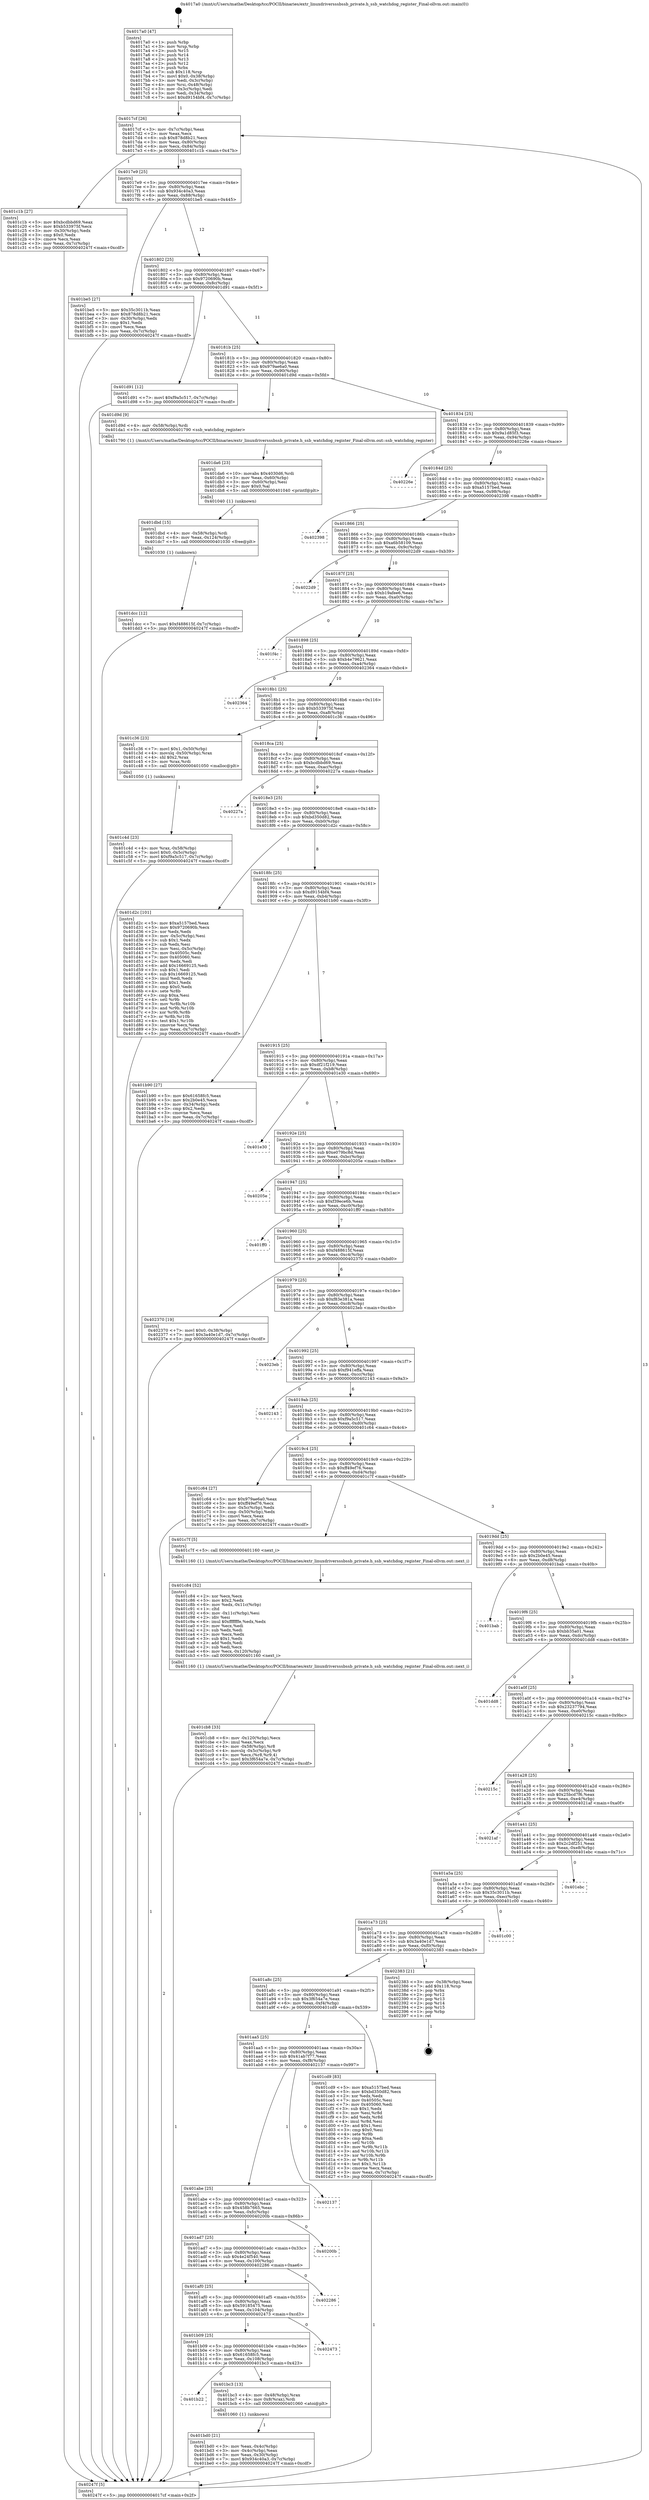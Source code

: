 digraph "0x4017a0" {
  label = "0x4017a0 (/mnt/c/Users/mathe/Desktop/tcc/POCII/binaries/extr_linuxdriversssbssb_private.h_ssb_watchdog_register_Final-ollvm.out::main(0))"
  labelloc = "t"
  node[shape=record]

  Entry [label="",width=0.3,height=0.3,shape=circle,fillcolor=black,style=filled]
  "0x4017cf" [label="{
     0x4017cf [26]\l
     | [instrs]\l
     &nbsp;&nbsp;0x4017cf \<+3\>: mov -0x7c(%rbp),%eax\l
     &nbsp;&nbsp;0x4017d2 \<+2\>: mov %eax,%ecx\l
     &nbsp;&nbsp;0x4017d4 \<+6\>: sub $0x878d8b21,%ecx\l
     &nbsp;&nbsp;0x4017da \<+3\>: mov %eax,-0x80(%rbp)\l
     &nbsp;&nbsp;0x4017dd \<+6\>: mov %ecx,-0x84(%rbp)\l
     &nbsp;&nbsp;0x4017e3 \<+6\>: je 0000000000401c1b \<main+0x47b\>\l
  }"]
  "0x401c1b" [label="{
     0x401c1b [27]\l
     | [instrs]\l
     &nbsp;&nbsp;0x401c1b \<+5\>: mov $0xbcdbbd69,%eax\l
     &nbsp;&nbsp;0x401c20 \<+5\>: mov $0xb533975f,%ecx\l
     &nbsp;&nbsp;0x401c25 \<+3\>: mov -0x30(%rbp),%edx\l
     &nbsp;&nbsp;0x401c28 \<+3\>: cmp $0x0,%edx\l
     &nbsp;&nbsp;0x401c2b \<+3\>: cmove %ecx,%eax\l
     &nbsp;&nbsp;0x401c2e \<+3\>: mov %eax,-0x7c(%rbp)\l
     &nbsp;&nbsp;0x401c31 \<+5\>: jmp 000000000040247f \<main+0xcdf\>\l
  }"]
  "0x4017e9" [label="{
     0x4017e9 [25]\l
     | [instrs]\l
     &nbsp;&nbsp;0x4017e9 \<+5\>: jmp 00000000004017ee \<main+0x4e\>\l
     &nbsp;&nbsp;0x4017ee \<+3\>: mov -0x80(%rbp),%eax\l
     &nbsp;&nbsp;0x4017f1 \<+5\>: sub $0x934c40a3,%eax\l
     &nbsp;&nbsp;0x4017f6 \<+6\>: mov %eax,-0x88(%rbp)\l
     &nbsp;&nbsp;0x4017fc \<+6\>: je 0000000000401be5 \<main+0x445\>\l
  }"]
  Exit [label="",width=0.3,height=0.3,shape=circle,fillcolor=black,style=filled,peripheries=2]
  "0x401be5" [label="{
     0x401be5 [27]\l
     | [instrs]\l
     &nbsp;&nbsp;0x401be5 \<+5\>: mov $0x35c3011b,%eax\l
     &nbsp;&nbsp;0x401bea \<+5\>: mov $0x878d8b21,%ecx\l
     &nbsp;&nbsp;0x401bef \<+3\>: mov -0x30(%rbp),%edx\l
     &nbsp;&nbsp;0x401bf2 \<+3\>: cmp $0x1,%edx\l
     &nbsp;&nbsp;0x401bf5 \<+3\>: cmovl %ecx,%eax\l
     &nbsp;&nbsp;0x401bf8 \<+3\>: mov %eax,-0x7c(%rbp)\l
     &nbsp;&nbsp;0x401bfb \<+5\>: jmp 000000000040247f \<main+0xcdf\>\l
  }"]
  "0x401802" [label="{
     0x401802 [25]\l
     | [instrs]\l
     &nbsp;&nbsp;0x401802 \<+5\>: jmp 0000000000401807 \<main+0x67\>\l
     &nbsp;&nbsp;0x401807 \<+3\>: mov -0x80(%rbp),%eax\l
     &nbsp;&nbsp;0x40180a \<+5\>: sub $0x9720690b,%eax\l
     &nbsp;&nbsp;0x40180f \<+6\>: mov %eax,-0x8c(%rbp)\l
     &nbsp;&nbsp;0x401815 \<+6\>: je 0000000000401d91 \<main+0x5f1\>\l
  }"]
  "0x401dcc" [label="{
     0x401dcc [12]\l
     | [instrs]\l
     &nbsp;&nbsp;0x401dcc \<+7\>: movl $0xf488615f,-0x7c(%rbp)\l
     &nbsp;&nbsp;0x401dd3 \<+5\>: jmp 000000000040247f \<main+0xcdf\>\l
  }"]
  "0x401d91" [label="{
     0x401d91 [12]\l
     | [instrs]\l
     &nbsp;&nbsp;0x401d91 \<+7\>: movl $0xf9a5c517,-0x7c(%rbp)\l
     &nbsp;&nbsp;0x401d98 \<+5\>: jmp 000000000040247f \<main+0xcdf\>\l
  }"]
  "0x40181b" [label="{
     0x40181b [25]\l
     | [instrs]\l
     &nbsp;&nbsp;0x40181b \<+5\>: jmp 0000000000401820 \<main+0x80\>\l
     &nbsp;&nbsp;0x401820 \<+3\>: mov -0x80(%rbp),%eax\l
     &nbsp;&nbsp;0x401823 \<+5\>: sub $0x979ae6a0,%eax\l
     &nbsp;&nbsp;0x401828 \<+6\>: mov %eax,-0x90(%rbp)\l
     &nbsp;&nbsp;0x40182e \<+6\>: je 0000000000401d9d \<main+0x5fd\>\l
  }"]
  "0x401dbd" [label="{
     0x401dbd [15]\l
     | [instrs]\l
     &nbsp;&nbsp;0x401dbd \<+4\>: mov -0x58(%rbp),%rdi\l
     &nbsp;&nbsp;0x401dc1 \<+6\>: mov %eax,-0x124(%rbp)\l
     &nbsp;&nbsp;0x401dc7 \<+5\>: call 0000000000401030 \<free@plt\>\l
     | [calls]\l
     &nbsp;&nbsp;0x401030 \{1\} (unknown)\l
  }"]
  "0x401d9d" [label="{
     0x401d9d [9]\l
     | [instrs]\l
     &nbsp;&nbsp;0x401d9d \<+4\>: mov -0x58(%rbp),%rdi\l
     &nbsp;&nbsp;0x401da1 \<+5\>: call 0000000000401790 \<ssb_watchdog_register\>\l
     | [calls]\l
     &nbsp;&nbsp;0x401790 \{1\} (/mnt/c/Users/mathe/Desktop/tcc/POCII/binaries/extr_linuxdriversssbssb_private.h_ssb_watchdog_register_Final-ollvm.out::ssb_watchdog_register)\l
  }"]
  "0x401834" [label="{
     0x401834 [25]\l
     | [instrs]\l
     &nbsp;&nbsp;0x401834 \<+5\>: jmp 0000000000401839 \<main+0x99\>\l
     &nbsp;&nbsp;0x401839 \<+3\>: mov -0x80(%rbp),%eax\l
     &nbsp;&nbsp;0x40183c \<+5\>: sub $0x9a1d85f3,%eax\l
     &nbsp;&nbsp;0x401841 \<+6\>: mov %eax,-0x94(%rbp)\l
     &nbsp;&nbsp;0x401847 \<+6\>: je 000000000040226e \<main+0xace\>\l
  }"]
  "0x401da6" [label="{
     0x401da6 [23]\l
     | [instrs]\l
     &nbsp;&nbsp;0x401da6 \<+10\>: movabs $0x4030d6,%rdi\l
     &nbsp;&nbsp;0x401db0 \<+3\>: mov %eax,-0x60(%rbp)\l
     &nbsp;&nbsp;0x401db3 \<+3\>: mov -0x60(%rbp),%esi\l
     &nbsp;&nbsp;0x401db6 \<+2\>: mov $0x0,%al\l
     &nbsp;&nbsp;0x401db8 \<+5\>: call 0000000000401040 \<printf@plt\>\l
     | [calls]\l
     &nbsp;&nbsp;0x401040 \{1\} (unknown)\l
  }"]
  "0x40226e" [label="{
     0x40226e\l
  }", style=dashed]
  "0x40184d" [label="{
     0x40184d [25]\l
     | [instrs]\l
     &nbsp;&nbsp;0x40184d \<+5\>: jmp 0000000000401852 \<main+0xb2\>\l
     &nbsp;&nbsp;0x401852 \<+3\>: mov -0x80(%rbp),%eax\l
     &nbsp;&nbsp;0x401855 \<+5\>: sub $0xa5157bed,%eax\l
     &nbsp;&nbsp;0x40185a \<+6\>: mov %eax,-0x98(%rbp)\l
     &nbsp;&nbsp;0x401860 \<+6\>: je 0000000000402398 \<main+0xbf8\>\l
  }"]
  "0x401cb8" [label="{
     0x401cb8 [33]\l
     | [instrs]\l
     &nbsp;&nbsp;0x401cb8 \<+6\>: mov -0x120(%rbp),%ecx\l
     &nbsp;&nbsp;0x401cbe \<+3\>: imul %eax,%ecx\l
     &nbsp;&nbsp;0x401cc1 \<+4\>: mov -0x58(%rbp),%r8\l
     &nbsp;&nbsp;0x401cc5 \<+4\>: movslq -0x5c(%rbp),%r9\l
     &nbsp;&nbsp;0x401cc9 \<+4\>: mov %ecx,(%r8,%r9,4)\l
     &nbsp;&nbsp;0x401ccd \<+7\>: movl $0x3f654a7e,-0x7c(%rbp)\l
     &nbsp;&nbsp;0x401cd4 \<+5\>: jmp 000000000040247f \<main+0xcdf\>\l
  }"]
  "0x402398" [label="{
     0x402398\l
  }", style=dashed]
  "0x401866" [label="{
     0x401866 [25]\l
     | [instrs]\l
     &nbsp;&nbsp;0x401866 \<+5\>: jmp 000000000040186b \<main+0xcb\>\l
     &nbsp;&nbsp;0x40186b \<+3\>: mov -0x80(%rbp),%eax\l
     &nbsp;&nbsp;0x40186e \<+5\>: sub $0xa6b58109,%eax\l
     &nbsp;&nbsp;0x401873 \<+6\>: mov %eax,-0x9c(%rbp)\l
     &nbsp;&nbsp;0x401879 \<+6\>: je 00000000004022d9 \<main+0xb39\>\l
  }"]
  "0x401c84" [label="{
     0x401c84 [52]\l
     | [instrs]\l
     &nbsp;&nbsp;0x401c84 \<+2\>: xor %ecx,%ecx\l
     &nbsp;&nbsp;0x401c86 \<+5\>: mov $0x2,%edx\l
     &nbsp;&nbsp;0x401c8b \<+6\>: mov %edx,-0x11c(%rbp)\l
     &nbsp;&nbsp;0x401c91 \<+1\>: cltd\l
     &nbsp;&nbsp;0x401c92 \<+6\>: mov -0x11c(%rbp),%esi\l
     &nbsp;&nbsp;0x401c98 \<+2\>: idiv %esi\l
     &nbsp;&nbsp;0x401c9a \<+6\>: imul $0xfffffffe,%edx,%edx\l
     &nbsp;&nbsp;0x401ca0 \<+2\>: mov %ecx,%edi\l
     &nbsp;&nbsp;0x401ca2 \<+2\>: sub %edx,%edi\l
     &nbsp;&nbsp;0x401ca4 \<+2\>: mov %ecx,%edx\l
     &nbsp;&nbsp;0x401ca6 \<+3\>: sub $0x1,%edx\l
     &nbsp;&nbsp;0x401ca9 \<+2\>: add %edx,%edi\l
     &nbsp;&nbsp;0x401cab \<+2\>: sub %edi,%ecx\l
     &nbsp;&nbsp;0x401cad \<+6\>: mov %ecx,-0x120(%rbp)\l
     &nbsp;&nbsp;0x401cb3 \<+5\>: call 0000000000401160 \<next_i\>\l
     | [calls]\l
     &nbsp;&nbsp;0x401160 \{1\} (/mnt/c/Users/mathe/Desktop/tcc/POCII/binaries/extr_linuxdriversssbssb_private.h_ssb_watchdog_register_Final-ollvm.out::next_i)\l
  }"]
  "0x4022d9" [label="{
     0x4022d9\l
  }", style=dashed]
  "0x40187f" [label="{
     0x40187f [25]\l
     | [instrs]\l
     &nbsp;&nbsp;0x40187f \<+5\>: jmp 0000000000401884 \<main+0xe4\>\l
     &nbsp;&nbsp;0x401884 \<+3\>: mov -0x80(%rbp),%eax\l
     &nbsp;&nbsp;0x401887 \<+5\>: sub $0xb19afee6,%eax\l
     &nbsp;&nbsp;0x40188c \<+6\>: mov %eax,-0xa0(%rbp)\l
     &nbsp;&nbsp;0x401892 \<+6\>: je 0000000000401f4c \<main+0x7ac\>\l
  }"]
  "0x401c4d" [label="{
     0x401c4d [23]\l
     | [instrs]\l
     &nbsp;&nbsp;0x401c4d \<+4\>: mov %rax,-0x58(%rbp)\l
     &nbsp;&nbsp;0x401c51 \<+7\>: movl $0x0,-0x5c(%rbp)\l
     &nbsp;&nbsp;0x401c58 \<+7\>: movl $0xf9a5c517,-0x7c(%rbp)\l
     &nbsp;&nbsp;0x401c5f \<+5\>: jmp 000000000040247f \<main+0xcdf\>\l
  }"]
  "0x401f4c" [label="{
     0x401f4c\l
  }", style=dashed]
  "0x401898" [label="{
     0x401898 [25]\l
     | [instrs]\l
     &nbsp;&nbsp;0x401898 \<+5\>: jmp 000000000040189d \<main+0xfd\>\l
     &nbsp;&nbsp;0x40189d \<+3\>: mov -0x80(%rbp),%eax\l
     &nbsp;&nbsp;0x4018a0 \<+5\>: sub $0xb4e79621,%eax\l
     &nbsp;&nbsp;0x4018a5 \<+6\>: mov %eax,-0xa4(%rbp)\l
     &nbsp;&nbsp;0x4018ab \<+6\>: je 0000000000402364 \<main+0xbc4\>\l
  }"]
  "0x401bd0" [label="{
     0x401bd0 [21]\l
     | [instrs]\l
     &nbsp;&nbsp;0x401bd0 \<+3\>: mov %eax,-0x4c(%rbp)\l
     &nbsp;&nbsp;0x401bd3 \<+3\>: mov -0x4c(%rbp),%eax\l
     &nbsp;&nbsp;0x401bd6 \<+3\>: mov %eax,-0x30(%rbp)\l
     &nbsp;&nbsp;0x401bd9 \<+7\>: movl $0x934c40a3,-0x7c(%rbp)\l
     &nbsp;&nbsp;0x401be0 \<+5\>: jmp 000000000040247f \<main+0xcdf\>\l
  }"]
  "0x402364" [label="{
     0x402364\l
  }", style=dashed]
  "0x4018b1" [label="{
     0x4018b1 [25]\l
     | [instrs]\l
     &nbsp;&nbsp;0x4018b1 \<+5\>: jmp 00000000004018b6 \<main+0x116\>\l
     &nbsp;&nbsp;0x4018b6 \<+3\>: mov -0x80(%rbp),%eax\l
     &nbsp;&nbsp;0x4018b9 \<+5\>: sub $0xb533975f,%eax\l
     &nbsp;&nbsp;0x4018be \<+6\>: mov %eax,-0xa8(%rbp)\l
     &nbsp;&nbsp;0x4018c4 \<+6\>: je 0000000000401c36 \<main+0x496\>\l
  }"]
  "0x401b22" [label="{
     0x401b22\l
  }", style=dashed]
  "0x401c36" [label="{
     0x401c36 [23]\l
     | [instrs]\l
     &nbsp;&nbsp;0x401c36 \<+7\>: movl $0x1,-0x50(%rbp)\l
     &nbsp;&nbsp;0x401c3d \<+4\>: movslq -0x50(%rbp),%rax\l
     &nbsp;&nbsp;0x401c41 \<+4\>: shl $0x2,%rax\l
     &nbsp;&nbsp;0x401c45 \<+3\>: mov %rax,%rdi\l
     &nbsp;&nbsp;0x401c48 \<+5\>: call 0000000000401050 \<malloc@plt\>\l
     | [calls]\l
     &nbsp;&nbsp;0x401050 \{1\} (unknown)\l
  }"]
  "0x4018ca" [label="{
     0x4018ca [25]\l
     | [instrs]\l
     &nbsp;&nbsp;0x4018ca \<+5\>: jmp 00000000004018cf \<main+0x12f\>\l
     &nbsp;&nbsp;0x4018cf \<+3\>: mov -0x80(%rbp),%eax\l
     &nbsp;&nbsp;0x4018d2 \<+5\>: sub $0xbcdbbd69,%eax\l
     &nbsp;&nbsp;0x4018d7 \<+6\>: mov %eax,-0xac(%rbp)\l
     &nbsp;&nbsp;0x4018dd \<+6\>: je 000000000040227a \<main+0xada\>\l
  }"]
  "0x401bc3" [label="{
     0x401bc3 [13]\l
     | [instrs]\l
     &nbsp;&nbsp;0x401bc3 \<+4\>: mov -0x48(%rbp),%rax\l
     &nbsp;&nbsp;0x401bc7 \<+4\>: mov 0x8(%rax),%rdi\l
     &nbsp;&nbsp;0x401bcb \<+5\>: call 0000000000401060 \<atoi@plt\>\l
     | [calls]\l
     &nbsp;&nbsp;0x401060 \{1\} (unknown)\l
  }"]
  "0x40227a" [label="{
     0x40227a\l
  }", style=dashed]
  "0x4018e3" [label="{
     0x4018e3 [25]\l
     | [instrs]\l
     &nbsp;&nbsp;0x4018e3 \<+5\>: jmp 00000000004018e8 \<main+0x148\>\l
     &nbsp;&nbsp;0x4018e8 \<+3\>: mov -0x80(%rbp),%eax\l
     &nbsp;&nbsp;0x4018eb \<+5\>: sub $0xbd350d82,%eax\l
     &nbsp;&nbsp;0x4018f0 \<+6\>: mov %eax,-0xb0(%rbp)\l
     &nbsp;&nbsp;0x4018f6 \<+6\>: je 0000000000401d2c \<main+0x58c\>\l
  }"]
  "0x401b09" [label="{
     0x401b09 [25]\l
     | [instrs]\l
     &nbsp;&nbsp;0x401b09 \<+5\>: jmp 0000000000401b0e \<main+0x36e\>\l
     &nbsp;&nbsp;0x401b0e \<+3\>: mov -0x80(%rbp),%eax\l
     &nbsp;&nbsp;0x401b11 \<+5\>: sub $0x61658fc5,%eax\l
     &nbsp;&nbsp;0x401b16 \<+6\>: mov %eax,-0x108(%rbp)\l
     &nbsp;&nbsp;0x401b1c \<+6\>: je 0000000000401bc3 \<main+0x423\>\l
  }"]
  "0x401d2c" [label="{
     0x401d2c [101]\l
     | [instrs]\l
     &nbsp;&nbsp;0x401d2c \<+5\>: mov $0xa5157bed,%eax\l
     &nbsp;&nbsp;0x401d31 \<+5\>: mov $0x9720690b,%ecx\l
     &nbsp;&nbsp;0x401d36 \<+2\>: xor %edx,%edx\l
     &nbsp;&nbsp;0x401d38 \<+3\>: mov -0x5c(%rbp),%esi\l
     &nbsp;&nbsp;0x401d3b \<+3\>: sub $0x1,%edx\l
     &nbsp;&nbsp;0x401d3e \<+2\>: sub %edx,%esi\l
     &nbsp;&nbsp;0x401d40 \<+3\>: mov %esi,-0x5c(%rbp)\l
     &nbsp;&nbsp;0x401d43 \<+7\>: mov 0x40505c,%edx\l
     &nbsp;&nbsp;0x401d4a \<+7\>: mov 0x405060,%esi\l
     &nbsp;&nbsp;0x401d51 \<+2\>: mov %edx,%edi\l
     &nbsp;&nbsp;0x401d53 \<+6\>: add $0x16669125,%edi\l
     &nbsp;&nbsp;0x401d59 \<+3\>: sub $0x1,%edi\l
     &nbsp;&nbsp;0x401d5c \<+6\>: sub $0x16669125,%edi\l
     &nbsp;&nbsp;0x401d62 \<+3\>: imul %edi,%edx\l
     &nbsp;&nbsp;0x401d65 \<+3\>: and $0x1,%edx\l
     &nbsp;&nbsp;0x401d68 \<+3\>: cmp $0x0,%edx\l
     &nbsp;&nbsp;0x401d6b \<+4\>: sete %r8b\l
     &nbsp;&nbsp;0x401d6f \<+3\>: cmp $0xa,%esi\l
     &nbsp;&nbsp;0x401d72 \<+4\>: setl %r9b\l
     &nbsp;&nbsp;0x401d76 \<+3\>: mov %r8b,%r10b\l
     &nbsp;&nbsp;0x401d79 \<+3\>: and %r9b,%r10b\l
     &nbsp;&nbsp;0x401d7c \<+3\>: xor %r9b,%r8b\l
     &nbsp;&nbsp;0x401d7f \<+3\>: or %r8b,%r10b\l
     &nbsp;&nbsp;0x401d82 \<+4\>: test $0x1,%r10b\l
     &nbsp;&nbsp;0x401d86 \<+3\>: cmovne %ecx,%eax\l
     &nbsp;&nbsp;0x401d89 \<+3\>: mov %eax,-0x7c(%rbp)\l
     &nbsp;&nbsp;0x401d8c \<+5\>: jmp 000000000040247f \<main+0xcdf\>\l
  }"]
  "0x4018fc" [label="{
     0x4018fc [25]\l
     | [instrs]\l
     &nbsp;&nbsp;0x4018fc \<+5\>: jmp 0000000000401901 \<main+0x161\>\l
     &nbsp;&nbsp;0x401901 \<+3\>: mov -0x80(%rbp),%eax\l
     &nbsp;&nbsp;0x401904 \<+5\>: sub $0xd9154bf4,%eax\l
     &nbsp;&nbsp;0x401909 \<+6\>: mov %eax,-0xb4(%rbp)\l
     &nbsp;&nbsp;0x40190f \<+6\>: je 0000000000401b90 \<main+0x3f0\>\l
  }"]
  "0x402473" [label="{
     0x402473\l
  }", style=dashed]
  "0x401b90" [label="{
     0x401b90 [27]\l
     | [instrs]\l
     &nbsp;&nbsp;0x401b90 \<+5\>: mov $0x61658fc5,%eax\l
     &nbsp;&nbsp;0x401b95 \<+5\>: mov $0x2b0e45,%ecx\l
     &nbsp;&nbsp;0x401b9a \<+3\>: mov -0x34(%rbp),%edx\l
     &nbsp;&nbsp;0x401b9d \<+3\>: cmp $0x2,%edx\l
     &nbsp;&nbsp;0x401ba0 \<+3\>: cmovne %ecx,%eax\l
     &nbsp;&nbsp;0x401ba3 \<+3\>: mov %eax,-0x7c(%rbp)\l
     &nbsp;&nbsp;0x401ba6 \<+5\>: jmp 000000000040247f \<main+0xcdf\>\l
  }"]
  "0x401915" [label="{
     0x401915 [25]\l
     | [instrs]\l
     &nbsp;&nbsp;0x401915 \<+5\>: jmp 000000000040191a \<main+0x17a\>\l
     &nbsp;&nbsp;0x40191a \<+3\>: mov -0x80(%rbp),%eax\l
     &nbsp;&nbsp;0x40191d \<+5\>: sub $0xdf21f219,%eax\l
     &nbsp;&nbsp;0x401922 \<+6\>: mov %eax,-0xb8(%rbp)\l
     &nbsp;&nbsp;0x401928 \<+6\>: je 0000000000401e30 \<main+0x690\>\l
  }"]
  "0x40247f" [label="{
     0x40247f [5]\l
     | [instrs]\l
     &nbsp;&nbsp;0x40247f \<+5\>: jmp 00000000004017cf \<main+0x2f\>\l
  }"]
  "0x4017a0" [label="{
     0x4017a0 [47]\l
     | [instrs]\l
     &nbsp;&nbsp;0x4017a0 \<+1\>: push %rbp\l
     &nbsp;&nbsp;0x4017a1 \<+3\>: mov %rsp,%rbp\l
     &nbsp;&nbsp;0x4017a4 \<+2\>: push %r15\l
     &nbsp;&nbsp;0x4017a6 \<+2\>: push %r14\l
     &nbsp;&nbsp;0x4017a8 \<+2\>: push %r13\l
     &nbsp;&nbsp;0x4017aa \<+2\>: push %r12\l
     &nbsp;&nbsp;0x4017ac \<+1\>: push %rbx\l
     &nbsp;&nbsp;0x4017ad \<+7\>: sub $0x118,%rsp\l
     &nbsp;&nbsp;0x4017b4 \<+7\>: movl $0x0,-0x38(%rbp)\l
     &nbsp;&nbsp;0x4017bb \<+3\>: mov %edi,-0x3c(%rbp)\l
     &nbsp;&nbsp;0x4017be \<+4\>: mov %rsi,-0x48(%rbp)\l
     &nbsp;&nbsp;0x4017c2 \<+3\>: mov -0x3c(%rbp),%edi\l
     &nbsp;&nbsp;0x4017c5 \<+3\>: mov %edi,-0x34(%rbp)\l
     &nbsp;&nbsp;0x4017c8 \<+7\>: movl $0xd9154bf4,-0x7c(%rbp)\l
  }"]
  "0x401af0" [label="{
     0x401af0 [25]\l
     | [instrs]\l
     &nbsp;&nbsp;0x401af0 \<+5\>: jmp 0000000000401af5 \<main+0x355\>\l
     &nbsp;&nbsp;0x401af5 \<+3\>: mov -0x80(%rbp),%eax\l
     &nbsp;&nbsp;0x401af8 \<+5\>: sub $0x59185475,%eax\l
     &nbsp;&nbsp;0x401afd \<+6\>: mov %eax,-0x104(%rbp)\l
     &nbsp;&nbsp;0x401b03 \<+6\>: je 0000000000402473 \<main+0xcd3\>\l
  }"]
  "0x401e30" [label="{
     0x401e30\l
  }", style=dashed]
  "0x40192e" [label="{
     0x40192e [25]\l
     | [instrs]\l
     &nbsp;&nbsp;0x40192e \<+5\>: jmp 0000000000401933 \<main+0x193\>\l
     &nbsp;&nbsp;0x401933 \<+3\>: mov -0x80(%rbp),%eax\l
     &nbsp;&nbsp;0x401936 \<+5\>: sub $0xe079bc8d,%eax\l
     &nbsp;&nbsp;0x40193b \<+6\>: mov %eax,-0xbc(%rbp)\l
     &nbsp;&nbsp;0x401941 \<+6\>: je 000000000040205e \<main+0x8be\>\l
  }"]
  "0x402286" [label="{
     0x402286\l
  }", style=dashed]
  "0x40205e" [label="{
     0x40205e\l
  }", style=dashed]
  "0x401947" [label="{
     0x401947 [25]\l
     | [instrs]\l
     &nbsp;&nbsp;0x401947 \<+5\>: jmp 000000000040194c \<main+0x1ac\>\l
     &nbsp;&nbsp;0x40194c \<+3\>: mov -0x80(%rbp),%eax\l
     &nbsp;&nbsp;0x40194f \<+5\>: sub $0xf39ece6b,%eax\l
     &nbsp;&nbsp;0x401954 \<+6\>: mov %eax,-0xc0(%rbp)\l
     &nbsp;&nbsp;0x40195a \<+6\>: je 0000000000401ff0 \<main+0x850\>\l
  }"]
  "0x401ad7" [label="{
     0x401ad7 [25]\l
     | [instrs]\l
     &nbsp;&nbsp;0x401ad7 \<+5\>: jmp 0000000000401adc \<main+0x33c\>\l
     &nbsp;&nbsp;0x401adc \<+3\>: mov -0x80(%rbp),%eax\l
     &nbsp;&nbsp;0x401adf \<+5\>: sub $0x4e24f540,%eax\l
     &nbsp;&nbsp;0x401ae4 \<+6\>: mov %eax,-0x100(%rbp)\l
     &nbsp;&nbsp;0x401aea \<+6\>: je 0000000000402286 \<main+0xae6\>\l
  }"]
  "0x401ff0" [label="{
     0x401ff0\l
  }", style=dashed]
  "0x401960" [label="{
     0x401960 [25]\l
     | [instrs]\l
     &nbsp;&nbsp;0x401960 \<+5\>: jmp 0000000000401965 \<main+0x1c5\>\l
     &nbsp;&nbsp;0x401965 \<+3\>: mov -0x80(%rbp),%eax\l
     &nbsp;&nbsp;0x401968 \<+5\>: sub $0xf488615f,%eax\l
     &nbsp;&nbsp;0x40196d \<+6\>: mov %eax,-0xc4(%rbp)\l
     &nbsp;&nbsp;0x401973 \<+6\>: je 0000000000402370 \<main+0xbd0\>\l
  }"]
  "0x40200b" [label="{
     0x40200b\l
  }", style=dashed]
  "0x402370" [label="{
     0x402370 [19]\l
     | [instrs]\l
     &nbsp;&nbsp;0x402370 \<+7\>: movl $0x0,-0x38(%rbp)\l
     &nbsp;&nbsp;0x402377 \<+7\>: movl $0x3a40e1d7,-0x7c(%rbp)\l
     &nbsp;&nbsp;0x40237e \<+5\>: jmp 000000000040247f \<main+0xcdf\>\l
  }"]
  "0x401979" [label="{
     0x401979 [25]\l
     | [instrs]\l
     &nbsp;&nbsp;0x401979 \<+5\>: jmp 000000000040197e \<main+0x1de\>\l
     &nbsp;&nbsp;0x40197e \<+3\>: mov -0x80(%rbp),%eax\l
     &nbsp;&nbsp;0x401981 \<+5\>: sub $0xf83e381a,%eax\l
     &nbsp;&nbsp;0x401986 \<+6\>: mov %eax,-0xc8(%rbp)\l
     &nbsp;&nbsp;0x40198c \<+6\>: je 00000000004023eb \<main+0xc4b\>\l
  }"]
  "0x401abe" [label="{
     0x401abe [25]\l
     | [instrs]\l
     &nbsp;&nbsp;0x401abe \<+5\>: jmp 0000000000401ac3 \<main+0x323\>\l
     &nbsp;&nbsp;0x401ac3 \<+3\>: mov -0x80(%rbp),%eax\l
     &nbsp;&nbsp;0x401ac6 \<+5\>: sub $0x458b7665,%eax\l
     &nbsp;&nbsp;0x401acb \<+6\>: mov %eax,-0xfc(%rbp)\l
     &nbsp;&nbsp;0x401ad1 \<+6\>: je 000000000040200b \<main+0x86b\>\l
  }"]
  "0x4023eb" [label="{
     0x4023eb\l
  }", style=dashed]
  "0x401992" [label="{
     0x401992 [25]\l
     | [instrs]\l
     &nbsp;&nbsp;0x401992 \<+5\>: jmp 0000000000401997 \<main+0x1f7\>\l
     &nbsp;&nbsp;0x401997 \<+3\>: mov -0x80(%rbp),%eax\l
     &nbsp;&nbsp;0x40199a \<+5\>: sub $0xf941effa,%eax\l
     &nbsp;&nbsp;0x40199f \<+6\>: mov %eax,-0xcc(%rbp)\l
     &nbsp;&nbsp;0x4019a5 \<+6\>: je 0000000000402143 \<main+0x9a3\>\l
  }"]
  "0x402137" [label="{
     0x402137\l
  }", style=dashed]
  "0x402143" [label="{
     0x402143\l
  }", style=dashed]
  "0x4019ab" [label="{
     0x4019ab [25]\l
     | [instrs]\l
     &nbsp;&nbsp;0x4019ab \<+5\>: jmp 00000000004019b0 \<main+0x210\>\l
     &nbsp;&nbsp;0x4019b0 \<+3\>: mov -0x80(%rbp),%eax\l
     &nbsp;&nbsp;0x4019b3 \<+5\>: sub $0xf9a5c517,%eax\l
     &nbsp;&nbsp;0x4019b8 \<+6\>: mov %eax,-0xd0(%rbp)\l
     &nbsp;&nbsp;0x4019be \<+6\>: je 0000000000401c64 \<main+0x4c4\>\l
  }"]
  "0x401aa5" [label="{
     0x401aa5 [25]\l
     | [instrs]\l
     &nbsp;&nbsp;0x401aa5 \<+5\>: jmp 0000000000401aaa \<main+0x30a\>\l
     &nbsp;&nbsp;0x401aaa \<+3\>: mov -0x80(%rbp),%eax\l
     &nbsp;&nbsp;0x401aad \<+5\>: sub $0x41ab7f77,%eax\l
     &nbsp;&nbsp;0x401ab2 \<+6\>: mov %eax,-0xf8(%rbp)\l
     &nbsp;&nbsp;0x401ab8 \<+6\>: je 0000000000402137 \<main+0x997\>\l
  }"]
  "0x401c64" [label="{
     0x401c64 [27]\l
     | [instrs]\l
     &nbsp;&nbsp;0x401c64 \<+5\>: mov $0x979ae6a0,%eax\l
     &nbsp;&nbsp;0x401c69 \<+5\>: mov $0xff49ef76,%ecx\l
     &nbsp;&nbsp;0x401c6e \<+3\>: mov -0x5c(%rbp),%edx\l
     &nbsp;&nbsp;0x401c71 \<+3\>: cmp -0x50(%rbp),%edx\l
     &nbsp;&nbsp;0x401c74 \<+3\>: cmovl %ecx,%eax\l
     &nbsp;&nbsp;0x401c77 \<+3\>: mov %eax,-0x7c(%rbp)\l
     &nbsp;&nbsp;0x401c7a \<+5\>: jmp 000000000040247f \<main+0xcdf\>\l
  }"]
  "0x4019c4" [label="{
     0x4019c4 [25]\l
     | [instrs]\l
     &nbsp;&nbsp;0x4019c4 \<+5\>: jmp 00000000004019c9 \<main+0x229\>\l
     &nbsp;&nbsp;0x4019c9 \<+3\>: mov -0x80(%rbp),%eax\l
     &nbsp;&nbsp;0x4019cc \<+5\>: sub $0xff49ef76,%eax\l
     &nbsp;&nbsp;0x4019d1 \<+6\>: mov %eax,-0xd4(%rbp)\l
     &nbsp;&nbsp;0x4019d7 \<+6\>: je 0000000000401c7f \<main+0x4df\>\l
  }"]
  "0x401cd9" [label="{
     0x401cd9 [83]\l
     | [instrs]\l
     &nbsp;&nbsp;0x401cd9 \<+5\>: mov $0xa5157bed,%eax\l
     &nbsp;&nbsp;0x401cde \<+5\>: mov $0xbd350d82,%ecx\l
     &nbsp;&nbsp;0x401ce3 \<+2\>: xor %edx,%edx\l
     &nbsp;&nbsp;0x401ce5 \<+7\>: mov 0x40505c,%esi\l
     &nbsp;&nbsp;0x401cec \<+7\>: mov 0x405060,%edi\l
     &nbsp;&nbsp;0x401cf3 \<+3\>: sub $0x1,%edx\l
     &nbsp;&nbsp;0x401cf6 \<+3\>: mov %esi,%r8d\l
     &nbsp;&nbsp;0x401cf9 \<+3\>: add %edx,%r8d\l
     &nbsp;&nbsp;0x401cfc \<+4\>: imul %r8d,%esi\l
     &nbsp;&nbsp;0x401d00 \<+3\>: and $0x1,%esi\l
     &nbsp;&nbsp;0x401d03 \<+3\>: cmp $0x0,%esi\l
     &nbsp;&nbsp;0x401d06 \<+4\>: sete %r9b\l
     &nbsp;&nbsp;0x401d0a \<+3\>: cmp $0xa,%edi\l
     &nbsp;&nbsp;0x401d0d \<+4\>: setl %r10b\l
     &nbsp;&nbsp;0x401d11 \<+3\>: mov %r9b,%r11b\l
     &nbsp;&nbsp;0x401d14 \<+3\>: and %r10b,%r11b\l
     &nbsp;&nbsp;0x401d17 \<+3\>: xor %r10b,%r9b\l
     &nbsp;&nbsp;0x401d1a \<+3\>: or %r9b,%r11b\l
     &nbsp;&nbsp;0x401d1d \<+4\>: test $0x1,%r11b\l
     &nbsp;&nbsp;0x401d21 \<+3\>: cmovne %ecx,%eax\l
     &nbsp;&nbsp;0x401d24 \<+3\>: mov %eax,-0x7c(%rbp)\l
     &nbsp;&nbsp;0x401d27 \<+5\>: jmp 000000000040247f \<main+0xcdf\>\l
  }"]
  "0x401c7f" [label="{
     0x401c7f [5]\l
     | [instrs]\l
     &nbsp;&nbsp;0x401c7f \<+5\>: call 0000000000401160 \<next_i\>\l
     | [calls]\l
     &nbsp;&nbsp;0x401160 \{1\} (/mnt/c/Users/mathe/Desktop/tcc/POCII/binaries/extr_linuxdriversssbssb_private.h_ssb_watchdog_register_Final-ollvm.out::next_i)\l
  }"]
  "0x4019dd" [label="{
     0x4019dd [25]\l
     | [instrs]\l
     &nbsp;&nbsp;0x4019dd \<+5\>: jmp 00000000004019e2 \<main+0x242\>\l
     &nbsp;&nbsp;0x4019e2 \<+3\>: mov -0x80(%rbp),%eax\l
     &nbsp;&nbsp;0x4019e5 \<+5\>: sub $0x2b0e45,%eax\l
     &nbsp;&nbsp;0x4019ea \<+6\>: mov %eax,-0xd8(%rbp)\l
     &nbsp;&nbsp;0x4019f0 \<+6\>: je 0000000000401bab \<main+0x40b\>\l
  }"]
  "0x401a8c" [label="{
     0x401a8c [25]\l
     | [instrs]\l
     &nbsp;&nbsp;0x401a8c \<+5\>: jmp 0000000000401a91 \<main+0x2f1\>\l
     &nbsp;&nbsp;0x401a91 \<+3\>: mov -0x80(%rbp),%eax\l
     &nbsp;&nbsp;0x401a94 \<+5\>: sub $0x3f654a7e,%eax\l
     &nbsp;&nbsp;0x401a99 \<+6\>: mov %eax,-0xf4(%rbp)\l
     &nbsp;&nbsp;0x401a9f \<+6\>: je 0000000000401cd9 \<main+0x539\>\l
  }"]
  "0x401bab" [label="{
     0x401bab\l
  }", style=dashed]
  "0x4019f6" [label="{
     0x4019f6 [25]\l
     | [instrs]\l
     &nbsp;&nbsp;0x4019f6 \<+5\>: jmp 00000000004019fb \<main+0x25b\>\l
     &nbsp;&nbsp;0x4019fb \<+3\>: mov -0x80(%rbp),%eax\l
     &nbsp;&nbsp;0x4019fe \<+5\>: sub $0xbb35a01,%eax\l
     &nbsp;&nbsp;0x401a03 \<+6\>: mov %eax,-0xdc(%rbp)\l
     &nbsp;&nbsp;0x401a09 \<+6\>: je 0000000000401dd8 \<main+0x638\>\l
  }"]
  "0x402383" [label="{
     0x402383 [21]\l
     | [instrs]\l
     &nbsp;&nbsp;0x402383 \<+3\>: mov -0x38(%rbp),%eax\l
     &nbsp;&nbsp;0x402386 \<+7\>: add $0x118,%rsp\l
     &nbsp;&nbsp;0x40238d \<+1\>: pop %rbx\l
     &nbsp;&nbsp;0x40238e \<+2\>: pop %r12\l
     &nbsp;&nbsp;0x402390 \<+2\>: pop %r13\l
     &nbsp;&nbsp;0x402392 \<+2\>: pop %r14\l
     &nbsp;&nbsp;0x402394 \<+2\>: pop %r15\l
     &nbsp;&nbsp;0x402396 \<+1\>: pop %rbp\l
     &nbsp;&nbsp;0x402397 \<+1\>: ret\l
  }"]
  "0x401dd8" [label="{
     0x401dd8\l
  }", style=dashed]
  "0x401a0f" [label="{
     0x401a0f [25]\l
     | [instrs]\l
     &nbsp;&nbsp;0x401a0f \<+5\>: jmp 0000000000401a14 \<main+0x274\>\l
     &nbsp;&nbsp;0x401a14 \<+3\>: mov -0x80(%rbp),%eax\l
     &nbsp;&nbsp;0x401a17 \<+5\>: sub $0x23237794,%eax\l
     &nbsp;&nbsp;0x401a1c \<+6\>: mov %eax,-0xe0(%rbp)\l
     &nbsp;&nbsp;0x401a22 \<+6\>: je 000000000040215c \<main+0x9bc\>\l
  }"]
  "0x401a73" [label="{
     0x401a73 [25]\l
     | [instrs]\l
     &nbsp;&nbsp;0x401a73 \<+5\>: jmp 0000000000401a78 \<main+0x2d8\>\l
     &nbsp;&nbsp;0x401a78 \<+3\>: mov -0x80(%rbp),%eax\l
     &nbsp;&nbsp;0x401a7b \<+5\>: sub $0x3a40e1d7,%eax\l
     &nbsp;&nbsp;0x401a80 \<+6\>: mov %eax,-0xf0(%rbp)\l
     &nbsp;&nbsp;0x401a86 \<+6\>: je 0000000000402383 \<main+0xbe3\>\l
  }"]
  "0x40215c" [label="{
     0x40215c\l
  }", style=dashed]
  "0x401a28" [label="{
     0x401a28 [25]\l
     | [instrs]\l
     &nbsp;&nbsp;0x401a28 \<+5\>: jmp 0000000000401a2d \<main+0x28d\>\l
     &nbsp;&nbsp;0x401a2d \<+3\>: mov -0x80(%rbp),%eax\l
     &nbsp;&nbsp;0x401a30 \<+5\>: sub $0x25bcd7f6,%eax\l
     &nbsp;&nbsp;0x401a35 \<+6\>: mov %eax,-0xe4(%rbp)\l
     &nbsp;&nbsp;0x401a3b \<+6\>: je 00000000004021af \<main+0xa0f\>\l
  }"]
  "0x401c00" [label="{
     0x401c00\l
  }", style=dashed]
  "0x4021af" [label="{
     0x4021af\l
  }", style=dashed]
  "0x401a41" [label="{
     0x401a41 [25]\l
     | [instrs]\l
     &nbsp;&nbsp;0x401a41 \<+5\>: jmp 0000000000401a46 \<main+0x2a6\>\l
     &nbsp;&nbsp;0x401a46 \<+3\>: mov -0x80(%rbp),%eax\l
     &nbsp;&nbsp;0x401a49 \<+5\>: sub $0x2c2df251,%eax\l
     &nbsp;&nbsp;0x401a4e \<+6\>: mov %eax,-0xe8(%rbp)\l
     &nbsp;&nbsp;0x401a54 \<+6\>: je 0000000000401ebc \<main+0x71c\>\l
  }"]
  "0x401a5a" [label="{
     0x401a5a [25]\l
     | [instrs]\l
     &nbsp;&nbsp;0x401a5a \<+5\>: jmp 0000000000401a5f \<main+0x2bf\>\l
     &nbsp;&nbsp;0x401a5f \<+3\>: mov -0x80(%rbp),%eax\l
     &nbsp;&nbsp;0x401a62 \<+5\>: sub $0x35c3011b,%eax\l
     &nbsp;&nbsp;0x401a67 \<+6\>: mov %eax,-0xec(%rbp)\l
     &nbsp;&nbsp;0x401a6d \<+6\>: je 0000000000401c00 \<main+0x460\>\l
  }"]
  "0x401ebc" [label="{
     0x401ebc\l
  }", style=dashed]
  Entry -> "0x4017a0" [label=" 1"]
  "0x4017cf" -> "0x401c1b" [label=" 1"]
  "0x4017cf" -> "0x4017e9" [label=" 13"]
  "0x402383" -> Exit [label=" 1"]
  "0x4017e9" -> "0x401be5" [label=" 1"]
  "0x4017e9" -> "0x401802" [label=" 12"]
  "0x402370" -> "0x40247f" [label=" 1"]
  "0x401802" -> "0x401d91" [label=" 1"]
  "0x401802" -> "0x40181b" [label=" 11"]
  "0x401dcc" -> "0x40247f" [label=" 1"]
  "0x40181b" -> "0x401d9d" [label=" 1"]
  "0x40181b" -> "0x401834" [label=" 10"]
  "0x401dbd" -> "0x401dcc" [label=" 1"]
  "0x401834" -> "0x40226e" [label=" 0"]
  "0x401834" -> "0x40184d" [label=" 10"]
  "0x401da6" -> "0x401dbd" [label=" 1"]
  "0x40184d" -> "0x402398" [label=" 0"]
  "0x40184d" -> "0x401866" [label=" 10"]
  "0x401d9d" -> "0x401da6" [label=" 1"]
  "0x401866" -> "0x4022d9" [label=" 0"]
  "0x401866" -> "0x40187f" [label=" 10"]
  "0x401d91" -> "0x40247f" [label=" 1"]
  "0x40187f" -> "0x401f4c" [label=" 0"]
  "0x40187f" -> "0x401898" [label=" 10"]
  "0x401d2c" -> "0x40247f" [label=" 1"]
  "0x401898" -> "0x402364" [label=" 0"]
  "0x401898" -> "0x4018b1" [label=" 10"]
  "0x401cd9" -> "0x40247f" [label=" 1"]
  "0x4018b1" -> "0x401c36" [label=" 1"]
  "0x4018b1" -> "0x4018ca" [label=" 9"]
  "0x401cb8" -> "0x40247f" [label=" 1"]
  "0x4018ca" -> "0x40227a" [label=" 0"]
  "0x4018ca" -> "0x4018e3" [label=" 9"]
  "0x401c84" -> "0x401cb8" [label=" 1"]
  "0x4018e3" -> "0x401d2c" [label=" 1"]
  "0x4018e3" -> "0x4018fc" [label=" 8"]
  "0x401c64" -> "0x40247f" [label=" 2"]
  "0x4018fc" -> "0x401b90" [label=" 1"]
  "0x4018fc" -> "0x401915" [label=" 7"]
  "0x401b90" -> "0x40247f" [label=" 1"]
  "0x4017a0" -> "0x4017cf" [label=" 1"]
  "0x40247f" -> "0x4017cf" [label=" 13"]
  "0x401c4d" -> "0x40247f" [label=" 1"]
  "0x401915" -> "0x401e30" [label=" 0"]
  "0x401915" -> "0x40192e" [label=" 7"]
  "0x401c1b" -> "0x40247f" [label=" 1"]
  "0x40192e" -> "0x40205e" [label=" 0"]
  "0x40192e" -> "0x401947" [label=" 7"]
  "0x401be5" -> "0x40247f" [label=" 1"]
  "0x401947" -> "0x401ff0" [label=" 0"]
  "0x401947" -> "0x401960" [label=" 7"]
  "0x401bc3" -> "0x401bd0" [label=" 1"]
  "0x401960" -> "0x402370" [label=" 1"]
  "0x401960" -> "0x401979" [label=" 6"]
  "0x401b09" -> "0x401b22" [label=" 0"]
  "0x401979" -> "0x4023eb" [label=" 0"]
  "0x401979" -> "0x401992" [label=" 6"]
  "0x401c7f" -> "0x401c84" [label=" 1"]
  "0x401992" -> "0x402143" [label=" 0"]
  "0x401992" -> "0x4019ab" [label=" 6"]
  "0x401af0" -> "0x401b09" [label=" 1"]
  "0x4019ab" -> "0x401c64" [label=" 2"]
  "0x4019ab" -> "0x4019c4" [label=" 4"]
  "0x401c36" -> "0x401c4d" [label=" 1"]
  "0x4019c4" -> "0x401c7f" [label=" 1"]
  "0x4019c4" -> "0x4019dd" [label=" 3"]
  "0x401ad7" -> "0x401af0" [label=" 1"]
  "0x4019dd" -> "0x401bab" [label=" 0"]
  "0x4019dd" -> "0x4019f6" [label=" 3"]
  "0x401bd0" -> "0x40247f" [label=" 1"]
  "0x4019f6" -> "0x401dd8" [label=" 0"]
  "0x4019f6" -> "0x401a0f" [label=" 3"]
  "0x401abe" -> "0x401ad7" [label=" 1"]
  "0x401a0f" -> "0x40215c" [label=" 0"]
  "0x401a0f" -> "0x401a28" [label=" 3"]
  "0x401b09" -> "0x401bc3" [label=" 1"]
  "0x401a28" -> "0x4021af" [label=" 0"]
  "0x401a28" -> "0x401a41" [label=" 3"]
  "0x401aa5" -> "0x401abe" [label=" 1"]
  "0x401a41" -> "0x401ebc" [label=" 0"]
  "0x401a41" -> "0x401a5a" [label=" 3"]
  "0x401aa5" -> "0x402137" [label=" 0"]
  "0x401a5a" -> "0x401c00" [label=" 0"]
  "0x401a5a" -> "0x401a73" [label=" 3"]
  "0x401abe" -> "0x40200b" [label=" 0"]
  "0x401a73" -> "0x402383" [label=" 1"]
  "0x401a73" -> "0x401a8c" [label=" 2"]
  "0x401ad7" -> "0x402286" [label=" 0"]
  "0x401a8c" -> "0x401cd9" [label=" 1"]
  "0x401a8c" -> "0x401aa5" [label=" 1"]
  "0x401af0" -> "0x402473" [label=" 0"]
}
